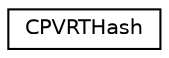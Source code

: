 digraph "Graphical Class Hierarchy"
{
  edge [fontname="Helvetica",fontsize="10",labelfontname="Helvetica",labelfontsize="10"];
  node [fontname="Helvetica",fontsize="10",shape=record];
  rankdir="LR";
  Node1 [label="CPVRTHash",height=0.2,width=0.4,color="black", fillcolor="white", style="filled",URL="$class_c_p_v_r_t_hash.html",tooltip="A simple hash class which uses TEA to hash a string or other given data into a 32-bit unsigned int..."];
}
